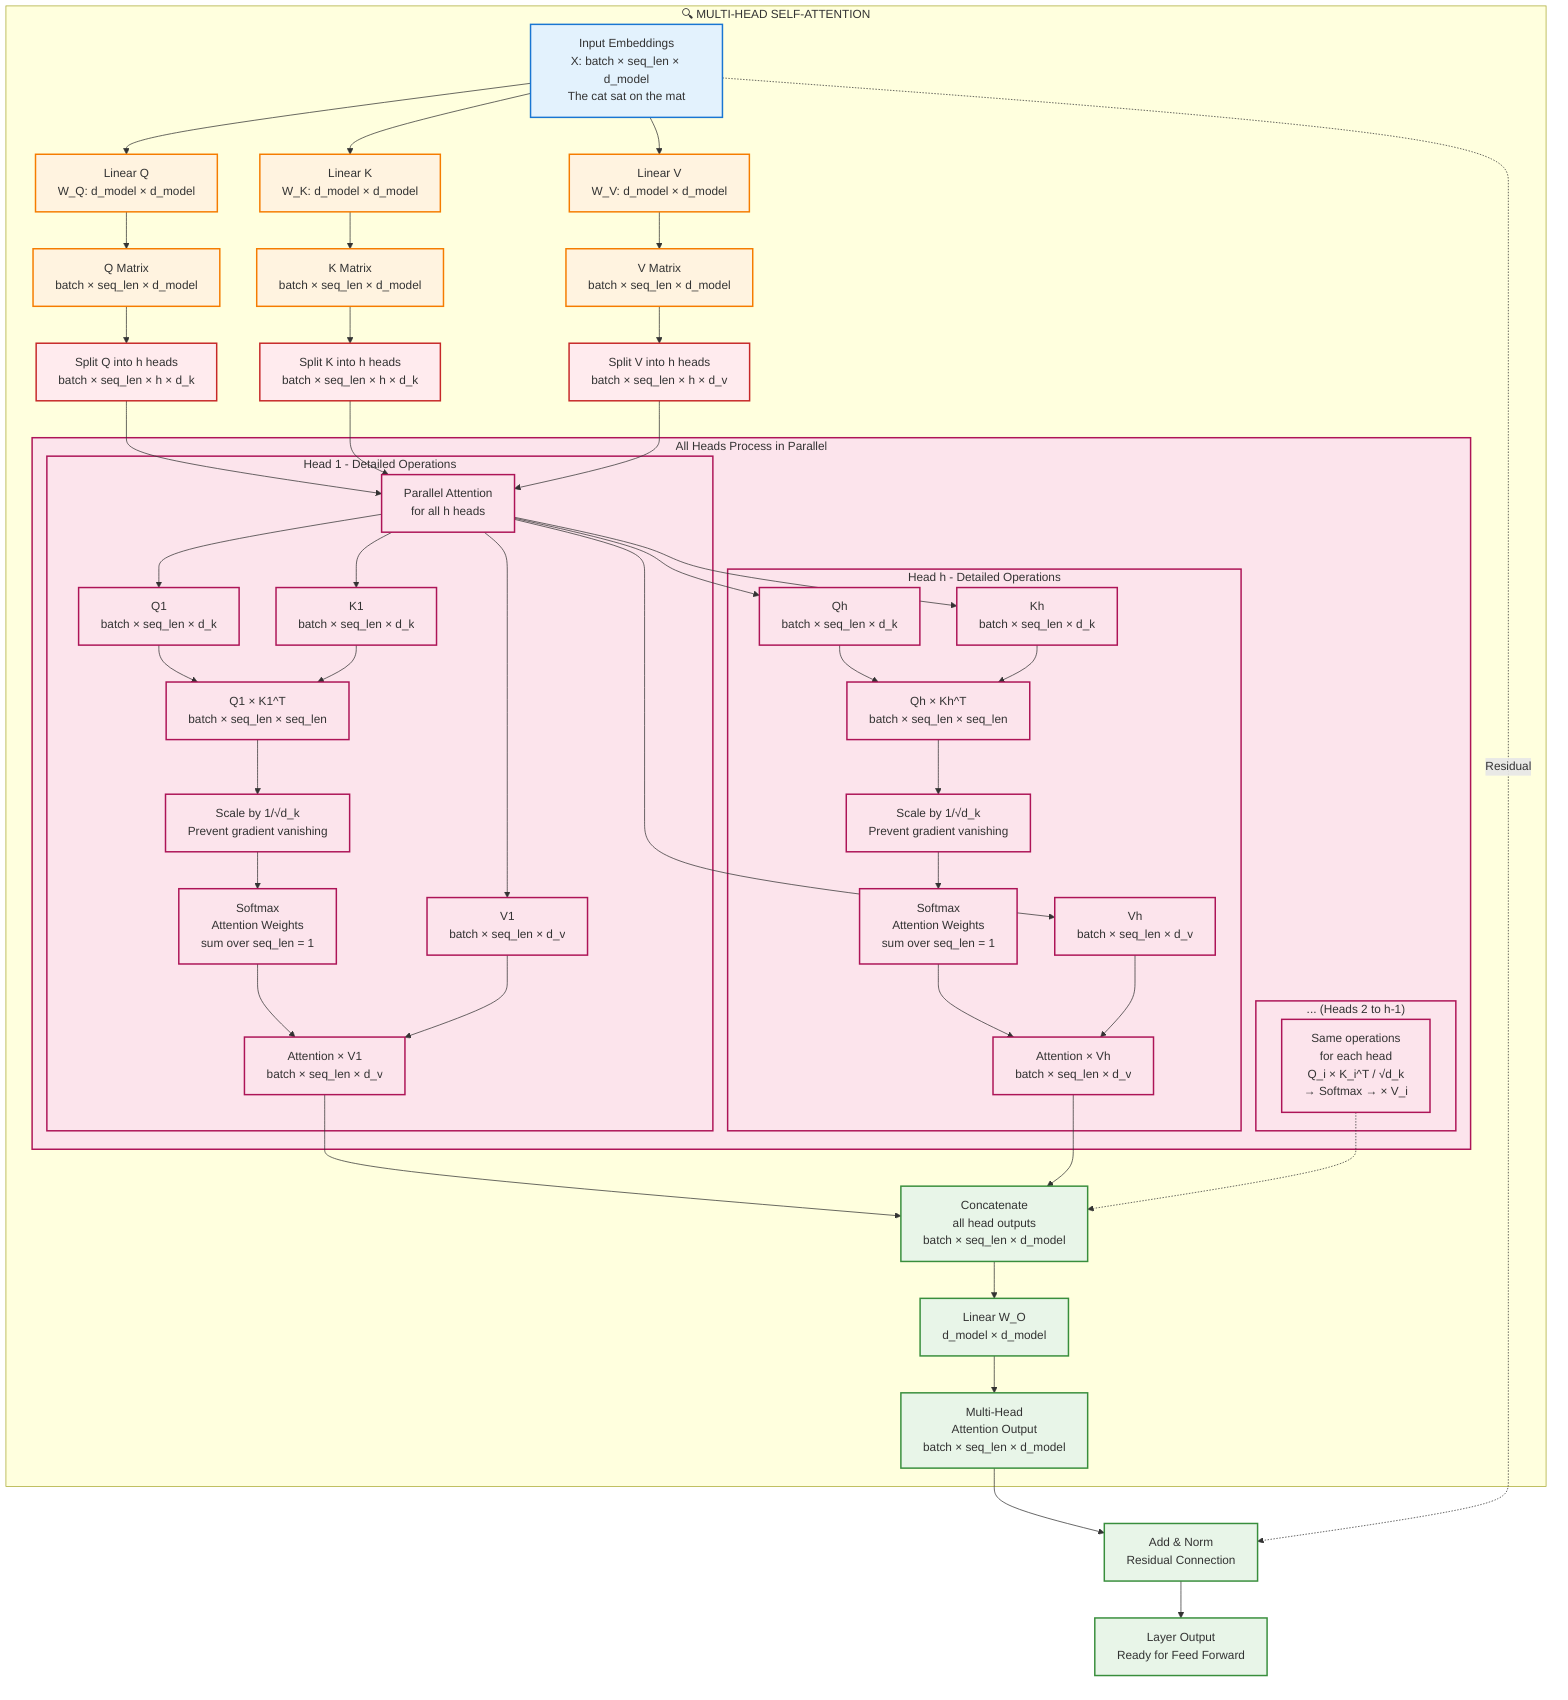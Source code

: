 flowchart TD
    %% Input Processing
    Input[Input Embeddings<br/>X: batch × seq_len × d_model<br/>The cat sat on the mat]

    %% Multi-Head Self-Attention Detail
    subgraph MHSA["🔍 MULTI-HEAD SELF-ATTENTION"]
        direction TB

        %% Linear Projections - All from same input
        Input --> LinearQ[Linear Q<br/>W_Q: d_model × d_model]
        Input --> LinearK[Linear K<br/>W_K: d_model × d_model]
        Input --> LinearV[Linear V<br/>W_V: d_model × d_model]

        LinearQ --> Q[Q Matrix<br/>batch × seq_len × d_model]
        LinearK --> K[K Matrix<br/>batch × seq_len × d_model]
        LinearV --> V[V Matrix<br/>batch × seq_len × d_model]

        %% Split into heads
        Q --> QSplit[Split Q into h heads<br/>batch × seq_len × h × d_k]
        K --> KSplit[Split K into h heads<br/>batch × seq_len × h × d_k]
        V --> VSplit[Split V into h heads<br/>batch × seq_len × h × d_v]

        %% Parallel Head Processing
        QSplit --> AttentionHeads[Parallel Attention<br/>for all h heads]
        KSplit --> AttentionHeads
        VSplit --> AttentionHeads

        subgraph HEADS["All Heads Process in Parallel"]
            direction TB

            subgraph HEAD1_DETAIL["Head 1 - Detailed Operations"]
                direction TB
                AttentionHeads --> Q1[Q1<br/>batch × seq_len × d_k]
                AttentionHeads --> K1[K1<br/>batch × seq_len × d_k]
                AttentionHeads --> V1[V1<br/>batch × seq_len × d_v]

                Q1 --> MatMul1[Q1 × K1^T<br/>batch × seq_len × seq_len]
                K1 --> MatMul1
                MatMul1 --> Scale1[Scale by 1/√d_k<br/>Prevent gradient vanishing]
                Scale1 --> Softmax1[Softmax<br/>Attention Weights<br/>sum over seq_len = 1]
                Softmax1 --> AttnOut1[Attention × V1<br/>batch × seq_len × d_v]
                V1 --> AttnOut1
            end

            subgraph DOTS_DETAIL["... (Heads 2 to h-1)"]
                direction TB
                DotsText[Same operations<br/>for each head<br/>Q_i × K_i^T / √d_k<br/>→ Softmax → × V_i]
            end

            subgraph HEADH_DETAIL["Head h - Detailed Operations"]
                direction TB
                AttentionHeads --> Qh[Qh<br/>batch × seq_len × d_k]
                AttentionHeads --> Kh[Kh<br/>batch × seq_len × d_k]
                AttentionHeads --> Vh[Vh<br/>batch × seq_len × d_v]

                Qh --> MatMulh[Qh × Kh^T<br/>batch × seq_len × seq_len]
                Kh --> MatMulh
                MatMulh --> Scaleh[Scale by 1/√d_k<br/>Prevent gradient vanishing]
                Scaleh --> Softmaxh[Softmax<br/>Attention Weights<br/>sum over seq_len = 1]
                Softmaxh --> AttnOuth[Attention × Vh<br/>batch × seq_len × d_v]
                Vh --> AttnOuth
            end
        end

        %% Concatenate outputs
        AttnOut1 --> Concat[Concatenate<br/>all head outputs<br/>batch × seq_len × d_model]
        AttnOuth --> Concat
        DotsText -.-> Concat

        %% Final linear projection
        Concat --> FinalLinear[Linear W_O<br/>d_model × d_model]
        FinalLinear --> AttentionOut[Multi-Head<br/>Attention Output<br/>batch × seq_len × d_model]
    end


    %% Residual Connection and Layer Norm
    AttentionOut --> Add[Add & Norm<br/>Residual Connection]
    Input -.->|Residual| Add
    Add --> Output[Layer Output<br/>Ready for Feed Forward]

    %% Styling
    classDef input fill:#e3f2fd,stroke:#1976d2,stroke-width:2px
    classDef embedding fill:#f3e5f5,stroke:#7b1fa2,stroke-width:2px
    classDef projection fill:#fff3e0,stroke:#f57c00,stroke-width:2px
    classDef head fill:#ffebee,stroke:#c62828,stroke-width:2px
    classDef attention fill:#fce4ec,stroke:#ad1457,stroke-width:2px
    classDef output fill:#e8f5e8,stroke:#388e3c,stroke-width:2px
    classDef bidir fill:#e1f5fe,stroke:#0277bd,stroke-width:2px

    class Input input
    class LinearQ,LinearK,LinearV,Q,K,V projection
    class QSplit,KSplit,VSplit head
    class HEADS,AttentionHeads,HEAD1_DETAIL,HEADH_DETAIL,DOTS_DETAIL attention
    class Q1,K1,V1,Qh,Kh,Vh,MatMul1,MatMulh,Scale1,Scaleh,Softmax1,Softmaxh,AttnOut1,AttnOuth,DotsText attention
    class Concat,FinalLinear,AttentionOut,Add,Output output